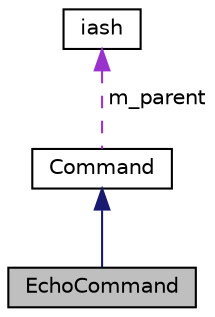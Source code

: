 digraph "EchoCommand"
{
  edge [fontname="Helvetica",fontsize="10",labelfontname="Helvetica",labelfontsize="10"];
  node [fontname="Helvetica",fontsize="10",shape=record];
  Node1 [label="EchoCommand",height=0.2,width=0.4,color="black", fillcolor="grey75", style="filled", fontcolor="black"];
  Node2 -> Node1 [dir="back",color="midnightblue",fontsize="10",style="solid",fontname="Helvetica"];
  Node2 [label="Command",height=0.2,width=0.4,color="black", fillcolor="white", style="filled",URL="$class_command.html",tooltip="Abstract interface for a command registered with the shell. "];
  Node3 -> Node2 [dir="back",color="darkorchid3",fontsize="10",style="dashed",label=" m_parent" ,fontname="Helvetica"];
  Node3 [label="iash",height=0.2,width=0.4,color="black", fillcolor="white", style="filled",URL="$classiash.html",tooltip="The main shell class for iash. "];
}
